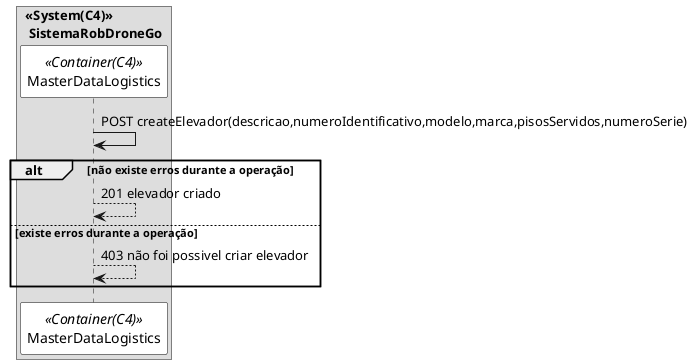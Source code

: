 @startuml getPackagingSD

skinparam sequence {
ParticipantBorderColor black
ParticipantBackgroundColor white
}

box "<<System(C4)>>\n SistemaRobDroneGo"
participant MasterDataLogistics as mdl <<Container(C4)>>
mdl -> mdl: POST createElevador(descricao,numeroIdentificativo,modelo,marca,pisosServidos,numeroSerie)
alt não existe erros durante a operação
mdl --> mdl: 201 elevador criado
else existe erros durante a operação
mdl --> mdl: 403 não foi possivel criar elevador
end 

end box

@enduml
